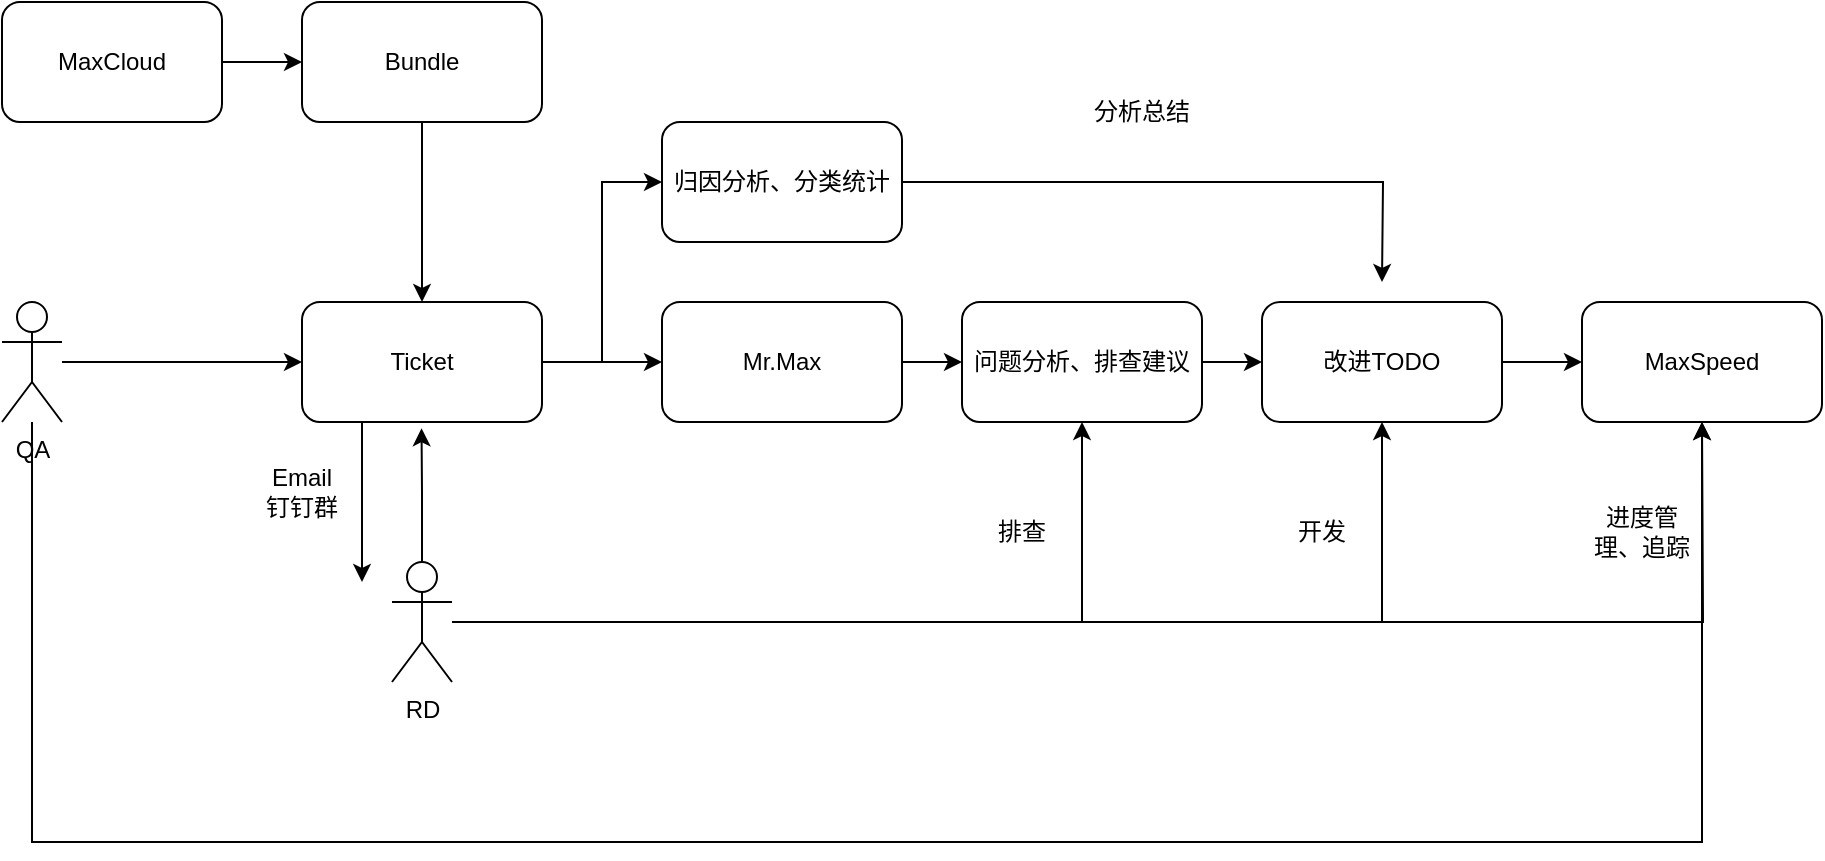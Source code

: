 <mxfile version="23.1.6" type="github">
  <diagram name="第 1 页" id="D9RNKOp8RHyGznicyuE4">
    <mxGraphModel dx="954" dy="606" grid="1" gridSize="10" guides="1" tooltips="1" connect="1" arrows="1" fold="1" page="1" pageScale="1" pageWidth="827" pageHeight="1169" math="0" shadow="0">
      <root>
        <mxCell id="0" />
        <mxCell id="1" parent="0" />
        <mxCell id="WFACtkitFOnU8-WZS7B9-15" style="edgeStyle=orthogonalEdgeStyle;rounded=0;orthogonalLoop=1;jettySize=auto;html=1;" parent="1" source="WFACtkitFOnU8-WZS7B9-1" target="WFACtkitFOnU8-WZS7B9-14" edge="1">
          <mxGeometry relative="1" as="geometry" />
        </mxCell>
        <mxCell id="WFACtkitFOnU8-WZS7B9-35" style="edgeStyle=orthogonalEdgeStyle;rounded=0;orthogonalLoop=1;jettySize=auto;html=1;entryX=0;entryY=0.5;entryDx=0;entryDy=0;" parent="1" source="WFACtkitFOnU8-WZS7B9-1" target="WFACtkitFOnU8-WZS7B9-16" edge="1">
          <mxGeometry relative="1" as="geometry" />
        </mxCell>
        <mxCell id="vpSTReSuurUrrr8_pPg4-1" style="edgeStyle=orthogonalEdgeStyle;rounded=0;orthogonalLoop=1;jettySize=auto;html=1;exitX=0.25;exitY=1;exitDx=0;exitDy=0;" edge="1" parent="1" source="WFACtkitFOnU8-WZS7B9-1">
          <mxGeometry relative="1" as="geometry">
            <mxPoint x="250" y="370" as="targetPoint" />
          </mxGeometry>
        </mxCell>
        <mxCell id="WFACtkitFOnU8-WZS7B9-1" value="Ticket" style="rounded=1;whiteSpace=wrap;html=1;" parent="1" vertex="1">
          <mxGeometry x="220" y="230" width="120" height="60" as="geometry" />
        </mxCell>
        <mxCell id="WFACtkitFOnU8-WZS7B9-5" style="edgeStyle=orthogonalEdgeStyle;rounded=0;orthogonalLoop=1;jettySize=auto;html=1;entryX=0;entryY=0.5;entryDx=0;entryDy=0;" parent="1" source="WFACtkitFOnU8-WZS7B9-2" target="WFACtkitFOnU8-WZS7B9-1" edge="1">
          <mxGeometry relative="1" as="geometry" />
        </mxCell>
        <mxCell id="WFACtkitFOnU8-WZS7B9-29" style="edgeStyle=orthogonalEdgeStyle;rounded=0;orthogonalLoop=1;jettySize=auto;html=1;entryX=0.5;entryY=1;entryDx=0;entryDy=0;" parent="1" source="WFACtkitFOnU8-WZS7B9-2" target="WFACtkitFOnU8-WZS7B9-26" edge="1">
          <mxGeometry relative="1" as="geometry">
            <Array as="points">
              <mxPoint x="85" y="500" />
              <mxPoint x="920" y="500" />
            </Array>
          </mxGeometry>
        </mxCell>
        <mxCell id="WFACtkitFOnU8-WZS7B9-2" value="QA" style="shape=umlActor;verticalLabelPosition=bottom;verticalAlign=top;html=1;outlineConnect=0;" parent="1" vertex="1">
          <mxGeometry x="70" y="230" width="30" height="60" as="geometry" />
        </mxCell>
        <mxCell id="WFACtkitFOnU8-WZS7B9-9" style="edgeStyle=orthogonalEdgeStyle;rounded=0;orthogonalLoop=1;jettySize=auto;html=1;entryX=0.5;entryY=0;entryDx=0;entryDy=0;" parent="1" source="WFACtkitFOnU8-WZS7B9-6" target="WFACtkitFOnU8-WZS7B9-1" edge="1">
          <mxGeometry relative="1" as="geometry" />
        </mxCell>
        <mxCell id="WFACtkitFOnU8-WZS7B9-6" value="Bundle" style="rounded=1;whiteSpace=wrap;html=1;" parent="1" vertex="1">
          <mxGeometry x="220" y="80" width="120" height="60" as="geometry" />
        </mxCell>
        <mxCell id="WFACtkitFOnU8-WZS7B9-8" style="edgeStyle=orthogonalEdgeStyle;rounded=0;orthogonalLoop=1;jettySize=auto;html=1;entryX=0;entryY=0.5;entryDx=0;entryDy=0;" parent="1" source="WFACtkitFOnU8-WZS7B9-7" target="WFACtkitFOnU8-WZS7B9-6" edge="1">
          <mxGeometry relative="1" as="geometry" />
        </mxCell>
        <mxCell id="WFACtkitFOnU8-WZS7B9-7" value="MaxCloud" style="rounded=1;whiteSpace=wrap;html=1;" parent="1" vertex="1">
          <mxGeometry x="70" y="80" width="110" height="60" as="geometry" />
        </mxCell>
        <mxCell id="WFACtkitFOnU8-WZS7B9-25" style="edgeStyle=orthogonalEdgeStyle;rounded=0;orthogonalLoop=1;jettySize=auto;html=1;entryX=0.5;entryY=1;entryDx=0;entryDy=0;" parent="1" source="WFACtkitFOnU8-WZS7B9-10" target="WFACtkitFOnU8-WZS7B9-18" edge="1">
          <mxGeometry relative="1" as="geometry" />
        </mxCell>
        <mxCell id="WFACtkitFOnU8-WZS7B9-30" style="edgeStyle=orthogonalEdgeStyle;rounded=0;orthogonalLoop=1;jettySize=auto;html=1;" parent="1" source="WFACtkitFOnU8-WZS7B9-10" edge="1">
          <mxGeometry relative="1" as="geometry">
            <mxPoint x="920" y="290" as="targetPoint" />
          </mxGeometry>
        </mxCell>
        <mxCell id="WFACtkitFOnU8-WZS7B9-31" style="edgeStyle=orthogonalEdgeStyle;rounded=0;orthogonalLoop=1;jettySize=auto;html=1;" parent="1" source="WFACtkitFOnU8-WZS7B9-10" target="WFACtkitFOnU8-WZS7B9-23" edge="1">
          <mxGeometry relative="1" as="geometry" />
        </mxCell>
        <mxCell id="WFACtkitFOnU8-WZS7B9-10" value="RD" style="shape=umlActor;verticalLabelPosition=bottom;verticalAlign=top;html=1;outlineConnect=0;" parent="1" vertex="1">
          <mxGeometry x="265" y="360" width="30" height="60" as="geometry" />
        </mxCell>
        <mxCell id="WFACtkitFOnU8-WZS7B9-13" style="edgeStyle=orthogonalEdgeStyle;rounded=0;orthogonalLoop=1;jettySize=auto;html=1;entryX=0.498;entryY=1.052;entryDx=0;entryDy=0;entryPerimeter=0;" parent="1" source="WFACtkitFOnU8-WZS7B9-10" target="WFACtkitFOnU8-WZS7B9-1" edge="1">
          <mxGeometry relative="1" as="geometry" />
        </mxCell>
        <mxCell id="WFACtkitFOnU8-WZS7B9-19" style="edgeStyle=orthogonalEdgeStyle;rounded=0;orthogonalLoop=1;jettySize=auto;html=1;entryX=0;entryY=0.5;entryDx=0;entryDy=0;" parent="1" source="WFACtkitFOnU8-WZS7B9-14" target="WFACtkitFOnU8-WZS7B9-18" edge="1">
          <mxGeometry relative="1" as="geometry" />
        </mxCell>
        <mxCell id="WFACtkitFOnU8-WZS7B9-14" value="Mr.Max" style="rounded=1;whiteSpace=wrap;html=1;" parent="1" vertex="1">
          <mxGeometry x="400" y="230" width="120" height="60" as="geometry" />
        </mxCell>
        <mxCell id="WFACtkitFOnU8-WZS7B9-36" style="edgeStyle=orthogonalEdgeStyle;rounded=0;orthogonalLoop=1;jettySize=auto;html=1;" parent="1" source="WFACtkitFOnU8-WZS7B9-16" edge="1">
          <mxGeometry relative="1" as="geometry">
            <mxPoint x="760" y="220" as="targetPoint" />
          </mxGeometry>
        </mxCell>
        <mxCell id="WFACtkitFOnU8-WZS7B9-16" value="归因分析、分类统计" style="rounded=1;whiteSpace=wrap;html=1;" parent="1" vertex="1">
          <mxGeometry x="400" y="140" width="120" height="60" as="geometry" />
        </mxCell>
        <mxCell id="WFACtkitFOnU8-WZS7B9-24" style="edgeStyle=orthogonalEdgeStyle;rounded=0;orthogonalLoop=1;jettySize=auto;html=1;entryX=0;entryY=0.5;entryDx=0;entryDy=0;" parent="1" source="WFACtkitFOnU8-WZS7B9-18" target="WFACtkitFOnU8-WZS7B9-23" edge="1">
          <mxGeometry relative="1" as="geometry" />
        </mxCell>
        <mxCell id="WFACtkitFOnU8-WZS7B9-18" value="问题分析、排查建议" style="rounded=1;whiteSpace=wrap;html=1;" parent="1" vertex="1">
          <mxGeometry x="550" y="230" width="120" height="60" as="geometry" />
        </mxCell>
        <mxCell id="WFACtkitFOnU8-WZS7B9-28" style="edgeStyle=orthogonalEdgeStyle;rounded=0;orthogonalLoop=1;jettySize=auto;html=1;entryX=0;entryY=0.5;entryDx=0;entryDy=0;" parent="1" source="WFACtkitFOnU8-WZS7B9-23" target="WFACtkitFOnU8-WZS7B9-26" edge="1">
          <mxGeometry relative="1" as="geometry" />
        </mxCell>
        <mxCell id="WFACtkitFOnU8-WZS7B9-23" value="改进TODO" style="rounded=1;whiteSpace=wrap;html=1;" parent="1" vertex="1">
          <mxGeometry x="700" y="230" width="120" height="60" as="geometry" />
        </mxCell>
        <mxCell id="WFACtkitFOnU8-WZS7B9-26" value="MaxSpeed" style="rounded=1;whiteSpace=wrap;html=1;" parent="1" vertex="1">
          <mxGeometry x="860" y="230" width="120" height="60" as="geometry" />
        </mxCell>
        <mxCell id="WFACtkitFOnU8-WZS7B9-32" value="排查" style="text;html=1;align=center;verticalAlign=middle;whiteSpace=wrap;rounded=0;" parent="1" vertex="1">
          <mxGeometry x="550" y="330" width="60" height="30" as="geometry" />
        </mxCell>
        <mxCell id="WFACtkitFOnU8-WZS7B9-33" value="开发" style="text;html=1;align=center;verticalAlign=middle;whiteSpace=wrap;rounded=0;" parent="1" vertex="1">
          <mxGeometry x="700" y="330" width="60" height="30" as="geometry" />
        </mxCell>
        <mxCell id="WFACtkitFOnU8-WZS7B9-34" value="进度管理、追踪" style="text;html=1;align=center;verticalAlign=middle;whiteSpace=wrap;rounded=0;" parent="1" vertex="1">
          <mxGeometry x="860" y="330" width="60" height="30" as="geometry" />
        </mxCell>
        <mxCell id="WFACtkitFOnU8-WZS7B9-37" value="分析总结" style="text;html=1;align=center;verticalAlign=middle;whiteSpace=wrap;rounded=0;" parent="1" vertex="1">
          <mxGeometry x="610" y="120" width="60" height="30" as="geometry" />
        </mxCell>
        <mxCell id="vpSTReSuurUrrr8_pPg4-2" value="Email&lt;br&gt;钉钉群" style="text;html=1;align=center;verticalAlign=middle;whiteSpace=wrap;rounded=0;" vertex="1" parent="1">
          <mxGeometry x="190" y="310" width="60" height="30" as="geometry" />
        </mxCell>
      </root>
    </mxGraphModel>
  </diagram>
</mxfile>
